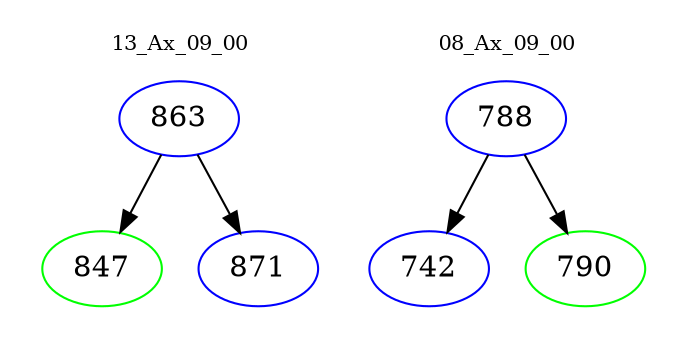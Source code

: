digraph{
subgraph cluster_0 {
color = white
label = "13_Ax_09_00";
fontsize=10;
T0_863 [label="863", color="blue"]
T0_863 -> T0_847 [color="black"]
T0_847 [label="847", color="green"]
T0_863 -> T0_871 [color="black"]
T0_871 [label="871", color="blue"]
}
subgraph cluster_1 {
color = white
label = "08_Ax_09_00";
fontsize=10;
T1_788 [label="788", color="blue"]
T1_788 -> T1_742 [color="black"]
T1_742 [label="742", color="blue"]
T1_788 -> T1_790 [color="black"]
T1_790 [label="790", color="green"]
}
}

